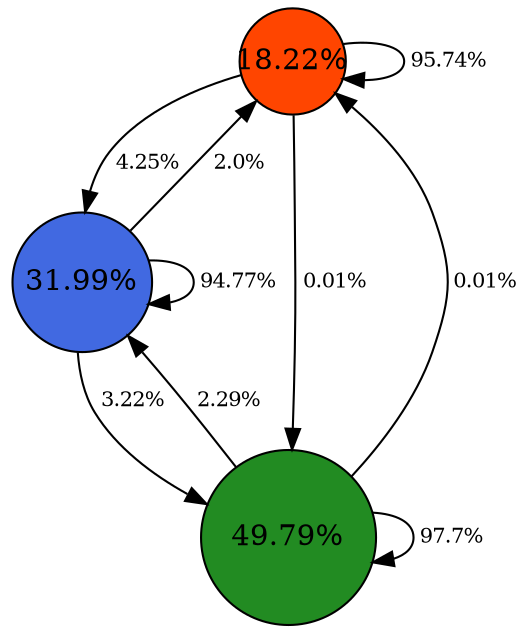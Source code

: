 // State Transition Diagram
digraph {
	1 [label="18.22%" color=black fillcolor="#ff4500" fixedsize=shape fontcolor=black pos="0,0!" shape=circle style=filled width=0.707]
	2 [label="31.99%" color=black fillcolor="#4169e1" fixedsize=shape fontcolor=black pos="0,0!" shape=circle style=filled width=0.937]
	3 [label="49.79%" color=black fillcolor="#228b22" fixedsize=shape fontcolor=black pos="0,0!" shape=circle style=filled width=1.169]
	1 -> 1 [label=" 95.74%" color=black fontsize=10 penwidth=1 style=filled]
	2 -> 1 [label=" 2.0%" color=black fontsize=10 penwidth=1 style=filled]
	3 -> 1 [label=" 0.01%" color=black fontsize=10 penwidth=1 style=filled]
	1 -> 2 [label=" 4.25%" color=black fontsize=10 penwidth=1 style=filled]
	2 -> 2 [label=" 94.77%" color=black fontsize=10 penwidth=1 style=filled]
	3 -> 2 [label=" 2.29%" color=black fontsize=10 penwidth=1 style=filled]
	1 -> 3 [label=" 0.01%" color=black fontsize=10 penwidth=1 style=filled]
	2 -> 3 [label=" 3.22%" color=black fontsize=10 penwidth=1 style=filled]
	3 -> 3 [label=" 97.7%" color=black fontsize=10 penwidth=1 style=filled]
}
